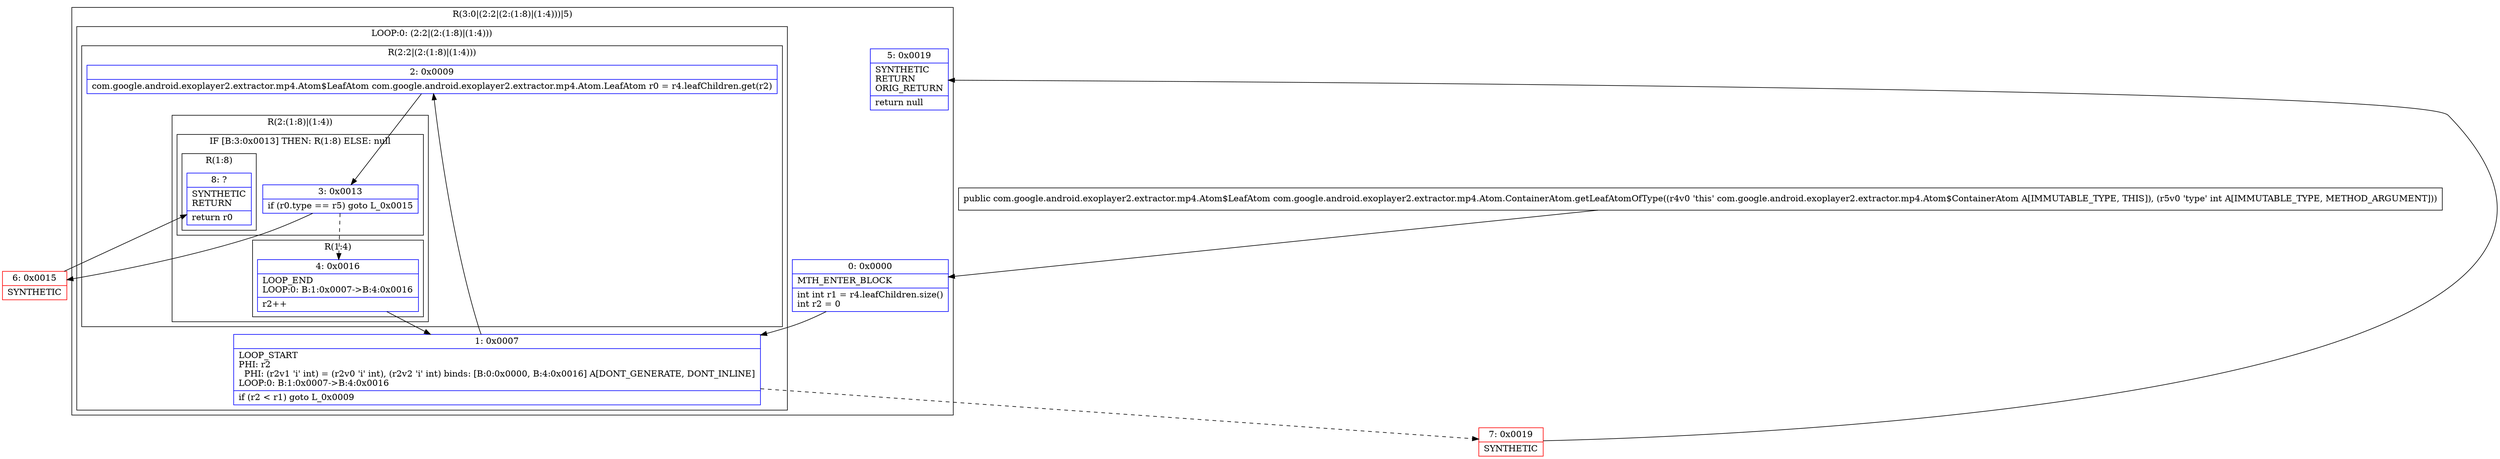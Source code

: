 digraph "CFG forcom.google.android.exoplayer2.extractor.mp4.Atom.ContainerAtom.getLeafAtomOfType(I)Lcom\/google\/android\/exoplayer2\/extractor\/mp4\/Atom$LeafAtom;" {
subgraph cluster_Region_520598027 {
label = "R(3:0|(2:2|(2:(1:8)|(1:4)))|5)";
node [shape=record,color=blue];
Node_0 [shape=record,label="{0\:\ 0x0000|MTH_ENTER_BLOCK\l|int int r1 = r4.leafChildren.size()\lint r2 = 0\l}"];
subgraph cluster_LoopRegion_1459026868 {
label = "LOOP:0: (2:2|(2:(1:8)|(1:4)))";
node [shape=record,color=blue];
Node_1 [shape=record,label="{1\:\ 0x0007|LOOP_START\lPHI: r2 \l  PHI: (r2v1 'i' int) = (r2v0 'i' int), (r2v2 'i' int) binds: [B:0:0x0000, B:4:0x0016] A[DONT_GENERATE, DONT_INLINE]\lLOOP:0: B:1:0x0007\-\>B:4:0x0016\l|if (r2 \< r1) goto L_0x0009\l}"];
subgraph cluster_Region_2051241505 {
label = "R(2:2|(2:(1:8)|(1:4)))";
node [shape=record,color=blue];
Node_2 [shape=record,label="{2\:\ 0x0009|com.google.android.exoplayer2.extractor.mp4.Atom$LeafAtom com.google.android.exoplayer2.extractor.mp4.Atom.LeafAtom r0 = r4.leafChildren.get(r2)\l}"];
subgraph cluster_Region_1036287942 {
label = "R(2:(1:8)|(1:4))";
node [shape=record,color=blue];
subgraph cluster_IfRegion_1492522120 {
label = "IF [B:3:0x0013] THEN: R(1:8) ELSE: null";
node [shape=record,color=blue];
Node_3 [shape=record,label="{3\:\ 0x0013|if (r0.type == r5) goto L_0x0015\l}"];
subgraph cluster_Region_960266105 {
label = "R(1:8)";
node [shape=record,color=blue];
Node_8 [shape=record,label="{8\:\ ?|SYNTHETIC\lRETURN\l|return r0\l}"];
}
}
subgraph cluster_Region_1597519788 {
label = "R(1:4)";
node [shape=record,color=blue];
Node_4 [shape=record,label="{4\:\ 0x0016|LOOP_END\lLOOP:0: B:1:0x0007\-\>B:4:0x0016\l|r2++\l}"];
}
}
}
}
Node_5 [shape=record,label="{5\:\ 0x0019|SYNTHETIC\lRETURN\lORIG_RETURN\l|return null\l}"];
}
Node_6 [shape=record,color=red,label="{6\:\ 0x0015|SYNTHETIC\l}"];
Node_7 [shape=record,color=red,label="{7\:\ 0x0019|SYNTHETIC\l}"];
MethodNode[shape=record,label="{public com.google.android.exoplayer2.extractor.mp4.Atom$LeafAtom com.google.android.exoplayer2.extractor.mp4.Atom.ContainerAtom.getLeafAtomOfType((r4v0 'this' com.google.android.exoplayer2.extractor.mp4.Atom$ContainerAtom A[IMMUTABLE_TYPE, THIS]), (r5v0 'type' int A[IMMUTABLE_TYPE, METHOD_ARGUMENT])) }"];
MethodNode -> Node_0;
Node_0 -> Node_1;
Node_1 -> Node_2;
Node_1 -> Node_7[style=dashed];
Node_2 -> Node_3;
Node_3 -> Node_4[style=dashed];
Node_3 -> Node_6;
Node_4 -> Node_1;
Node_6 -> Node_8;
Node_7 -> Node_5;
}

